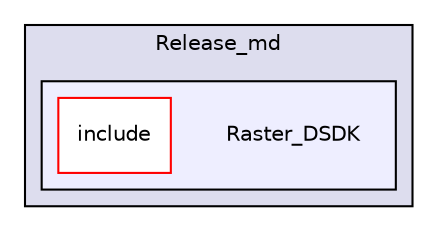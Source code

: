 digraph "Raster_DSDK" {
  bgcolor=transparent;
  compound=true
  node [ fontsize="10", fontname="Helvetica"];
  edge [ labelfontsize="10", labelfontname="Helvetica"];
  subgraph clusterdir_90acd43adc3df5bdab3f73e8aa41bbc8 {
    graph [ bgcolor="#ddddee", pencolor="black", label="Release_md" fontname="Helvetica", fontsize="10", URL="dir_90acd43adc3df5bdab3f73e8aa41bbc8.html"]
  subgraph clusterdir_96607df4e9506e457ddf5a92a4f39e78 {
    graph [ bgcolor="#eeeeff", pencolor="black", label="" URL="dir_96607df4e9506e457ddf5a92a4f39e78.html"];
    dir_96607df4e9506e457ddf5a92a4f39e78 [shape=plaintext label="Raster_DSDK"];
    dir_9e404e5a58cd7983b3a6165f7b1f0622 [shape=box label="include" color="red" fillcolor="white" style="filled" URL="dir_9e404e5a58cd7983b3a6165f7b1f0622.html"];
  }
  }
}
